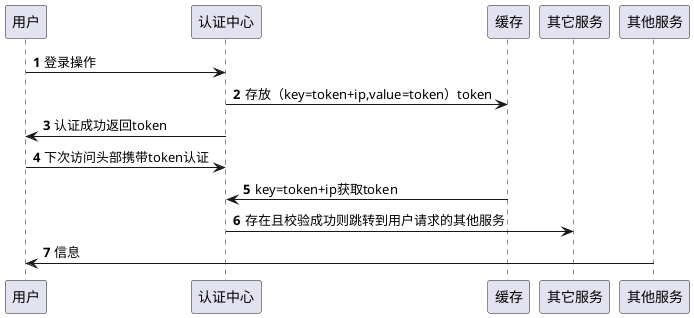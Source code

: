 @startuml
'https://plantuml.com/sequence-diagram
autonumber
用户 -> 认证中心: 登录操作
认证中心 -> 缓存: 存放（key=token+ip,value=token）token
用户 <- 认证中心: 认证成功返回token
用户 -> 认证中心: 下次访问头部携带token认证
认证中心 <- 缓存: key=token+ip获取token
其它服务 <-  认证中心: 存在且校验成功则跳转到用户请求的其他服务
其他服务 -> 用户: 信息
@enduml